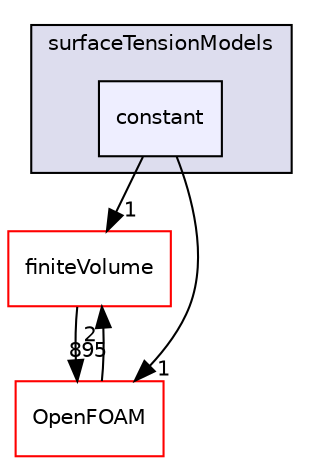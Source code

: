 digraph "src/transportModels/interfaceProperties/surfaceTensionModels/constant" {
  bgcolor=transparent;
  compound=true
  node [ fontsize="10", fontname="Helvetica"];
  edge [ labelfontsize="10", labelfontname="Helvetica"];
  subgraph clusterdir_dc92906025d300e07c2d328d2da6891d {
    graph [ bgcolor="#ddddee", pencolor="black", label="surfaceTensionModels" fontname="Helvetica", fontsize="10", URL="dir_dc92906025d300e07c2d328d2da6891d.html"]
  dir_8888a23d3d0cfdf0488b89bf0ff98a9a [shape=box, label="constant", style="filled", fillcolor="#eeeeff", pencolor="black", URL="dir_8888a23d3d0cfdf0488b89bf0ff98a9a.html"];
  }
  dir_9bd15774b555cf7259a6fa18f99fe99b [shape=box label="finiteVolume" color="red" URL="dir_9bd15774b555cf7259a6fa18f99fe99b.html"];
  dir_c5473ff19b20e6ec4dfe5c310b3778a8 [shape=box label="OpenFOAM" color="red" URL="dir_c5473ff19b20e6ec4dfe5c310b3778a8.html"];
  dir_9bd15774b555cf7259a6fa18f99fe99b->dir_c5473ff19b20e6ec4dfe5c310b3778a8 [headlabel="895", labeldistance=1.5 headhref="dir_000814_002151.html"];
  dir_c5473ff19b20e6ec4dfe5c310b3778a8->dir_9bd15774b555cf7259a6fa18f99fe99b [headlabel="2", labeldistance=1.5 headhref="dir_002151_000814.html"];
  dir_8888a23d3d0cfdf0488b89bf0ff98a9a->dir_9bd15774b555cf7259a6fa18f99fe99b [headlabel="1", labeldistance=1.5 headhref="dir_003966_000814.html"];
  dir_8888a23d3d0cfdf0488b89bf0ff98a9a->dir_c5473ff19b20e6ec4dfe5c310b3778a8 [headlabel="1", labeldistance=1.5 headhref="dir_003966_002151.html"];
}
